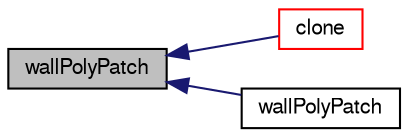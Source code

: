 digraph "wallPolyPatch"
{
  bgcolor="transparent";
  edge [fontname="FreeSans",fontsize="10",labelfontname="FreeSans",labelfontsize="10"];
  node [fontname="FreeSans",fontsize="10",shape=record];
  rankdir="LR";
  Node2 [label="wallPolyPatch",height=0.2,width=0.4,color="black", fillcolor="grey75", style="filled", fontcolor="black"];
  Node2 -> Node3 [dir="back",color="midnightblue",fontsize="10",style="solid",fontname="FreeSans"];
  Node3 [label="clone",height=0.2,width=0.4,color="red",URL="$a27474.html#adbf8c0a436d777bd346c3ab2a4b087df",tooltip="Construct and return a clone, resetting the boundary mesh. "];
  Node2 -> Node5 [dir="back",color="midnightblue",fontsize="10",style="solid",fontname="FreeSans"];
  Node5 [label="wallPolyPatch",height=0.2,width=0.4,color="black",URL="$a27474.html#a9c17ad2f6d145faea52415a743422a9f",tooltip="Construct from dictionary. "];
}
